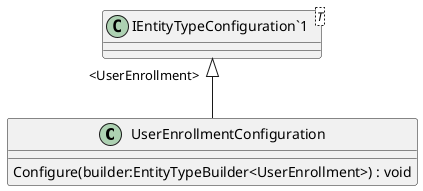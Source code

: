 @startuml
class UserEnrollmentConfiguration {
    Configure(builder:EntityTypeBuilder<UserEnrollment>) : void
}
class "IEntityTypeConfiguration`1"<T> {
}
"IEntityTypeConfiguration`1" "<UserEnrollment>" <|-- UserEnrollmentConfiguration
@enduml
